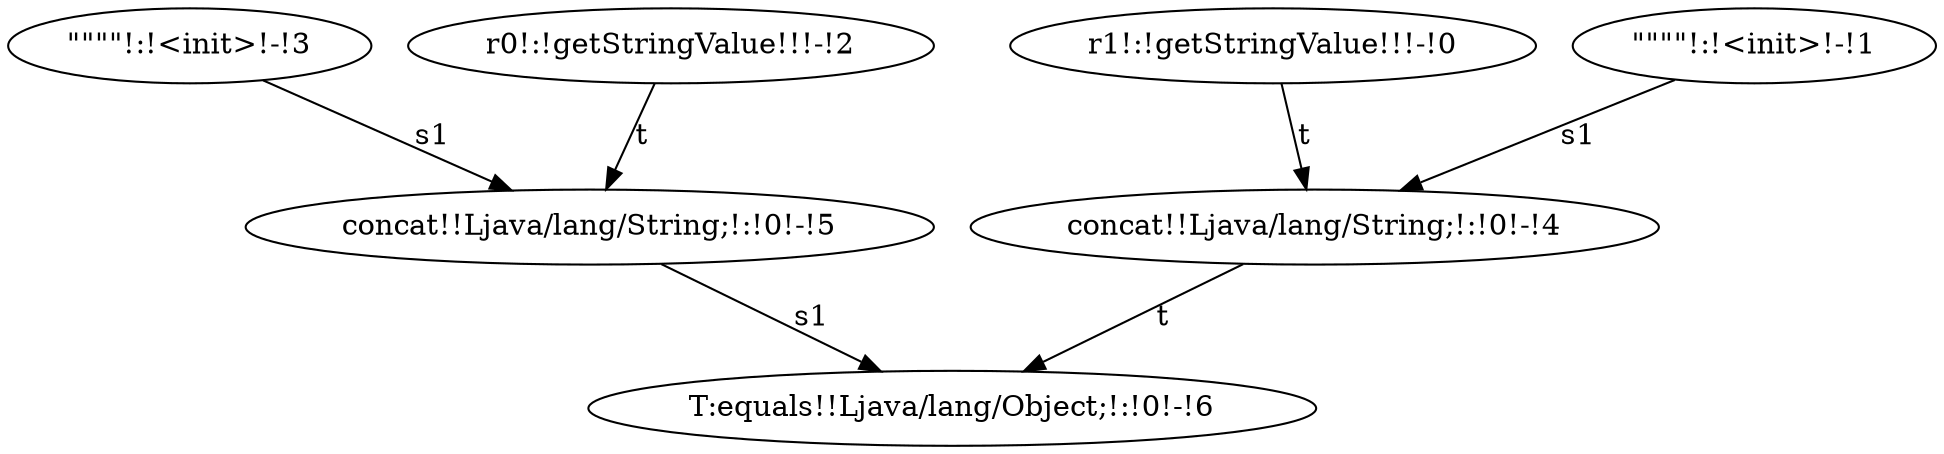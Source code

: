 digraph G {
  6 [ label="T:equals!!Ljava/lang/Object;!:!0!-!6" ];
  3 [ label="\"\"\"\"!:!<init>!-!3" ];
  0 [ label="r1!:!getStringValue!!!-!0" ];
  1 [ label="\"\"\"\"!:!<init>!-!1" ];
  5 [ label="concat!!Ljava/lang/String;!:!0!-!5" ];
  4 [ label="concat!!Ljava/lang/String;!:!0!-!4" ];
  2 [ label="r0!:!getStringValue!!!-!2" ];
  1 -> 4 [ label="s1" ];
  0 -> 4 [ label="t" ];
  3 -> 5 [ label="s1" ];
  2 -> 5 [ label="t" ];
  4 -> 6 [ label="t" ];
  5 -> 6 [ label="s1" ];
}
